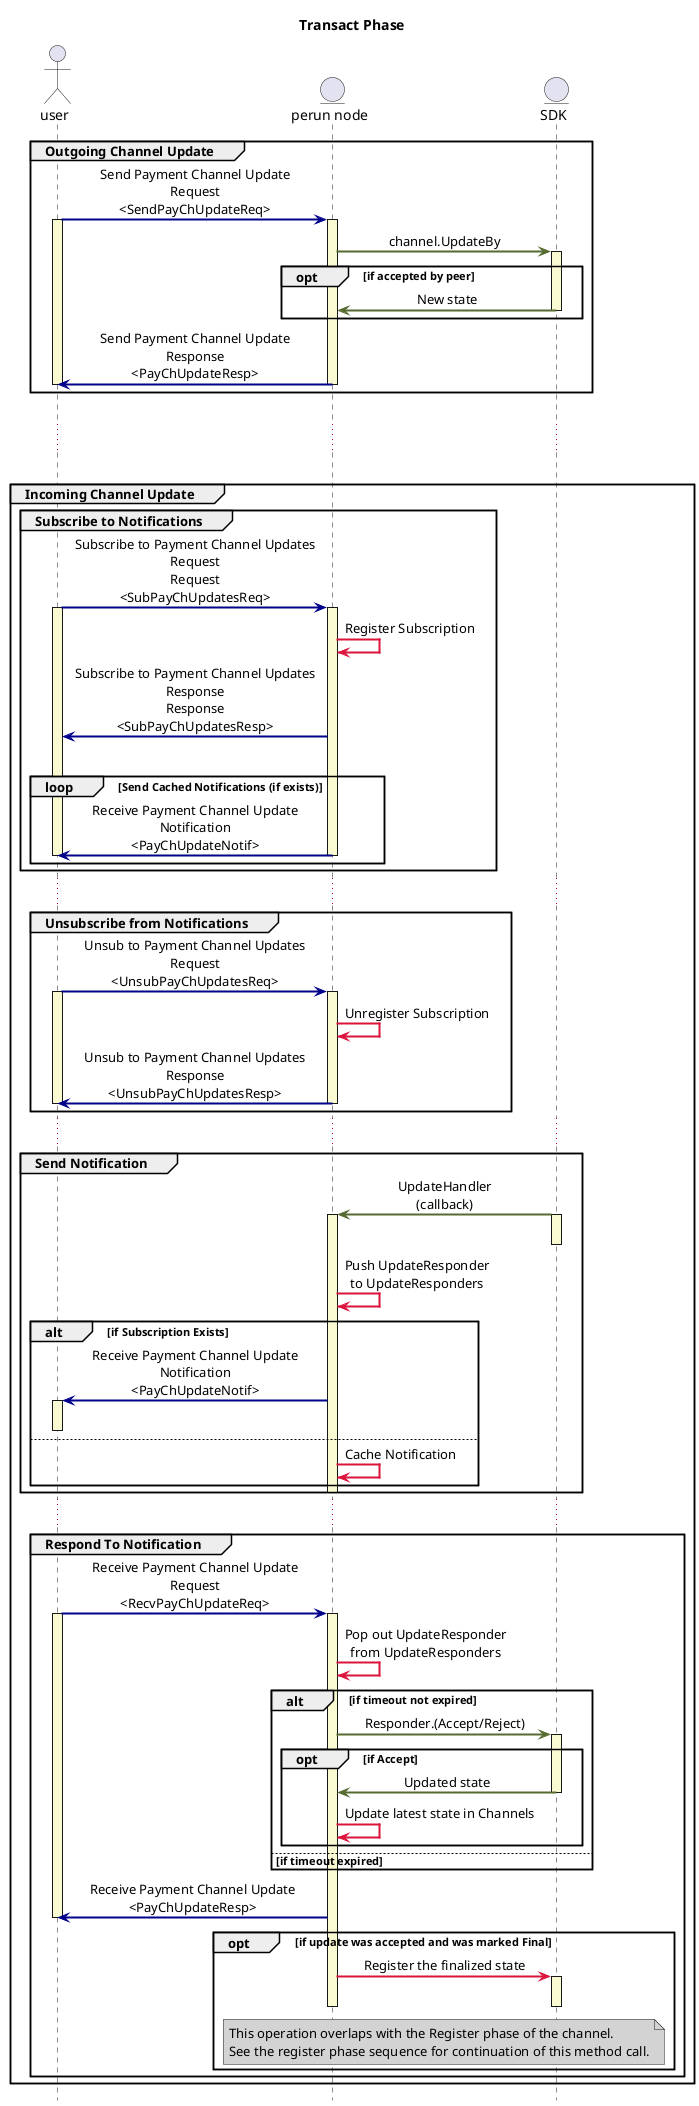 @startuml seq_2_transact
Title  Transact Phase

actor user
entity "perun node" as perun_node
entity SDK

skinparam sequence {
    messageAlign center
    ArrowThickness 2
    BoxBorderColor Sienna
    BoxBackgroundColor SeaShell
    GroupBodyBackgroundColor transparent
    NoteTextAlignment center
    DefaultTextAlignment center
}
hide footbox

group Outgoing Channel Update

user [#DarkBlue]-> perun_node: Send Payment Channel Update\nRequest\n<SendPayChUpdateReq>
activate user #LightGoldenRodYellow
activate perun_node #LightGoldenRodYellow
perun_node [#DarkOliveGreen]-> SDK: channel.UpdateBy
activate SDK #LightGoldenRodYellow
opt if accepted by peer
perun_node <-[#DarkOliveGreen] SDK: New state
deactivate SDK
'if
end
user <-[#DarkBlue] perun_node: Send Payment Channel Update\nResponse\n<PayChUpdateResp>
deactivate user
deactivate perun_node

'group
end

|||
...
|||

group Incoming Channel Update

group Subscribe to Notifications
user [#DarkBlue]-> perun_node: Subscribe to Payment Channel Updates\nRequest\nRequest\n<SubPayChUpdatesReq>
activate user #LightGoldenRodYellow
activate perun_node #LightGoldenRodYellow
perun_node [#Crimson]-> perun_node: Register Subscription
user <-[#DarkBlue] perun_node: Subscribe to Payment Channel Updates\nResponse\nResponse\n<SubPayChUpdatesResp>
|||
loop Send Cached Notifications (if exists)
user <-[#DarkBlue] perun_node: Receive Payment Channel Update\nNotification\n<PayChUpdateNotif>
deactivate user
deactivate perun_node

'if
end

'group
end

...

group Unsubscribe from Notifications

user [#DarkBlue]-> perun_node: Unsub to Payment Channel Updates\nRequest\n<UnsubPayChUpdatesReq>
activate user #LightGoldenRodYellow
activate perun_node #LightGoldenRodYellow
perun_node [#Crimson]-> perun_node: Unregister Subscription
user <-[#DarkBlue] perun_node: Unsub to Payment Channel Updates\nResponse\n<UnsubPayChUpdatesResp>
deactivate user
deactivate perun_node

'group
end

...

group Send Notification
perun_node <-[#DarkOliveGreen] SDK: UpdateHandler\n(callback)
activate SDK #LightGoldenRodYellow
deactivate SDK
activate perun_node #LightGoldenRodYellow
perun_node [#Crimson]-> perun_node: Push UpdateResponder\nto UpdateResponders
alt if Subscription Exists
user <-[#DarkBlue] perun_node: Receive Payment Channel Update\nNotification\n<PayChUpdateNotif>
activate user #LightGoldenRodYellow
deactivate user
else
perun_node [#Crimson]-> perun_node: Cache Notification
'if
end
deactivate perun_node

end
'group

...

group Respond To Notification

user [#DarkBlue]-> perun_node: Receive Payment Channel Update\nRequest\n<RecvPayChUpdateReq>
activate user #LightGoldenRodYellow
activate perun_node #LightGoldenRodYellow
perun_node [#Crimson]-> perun_node: Pop out UpdateResponder\nfrom UpdateResponders
alt if timeout not expired
perun_node [#DarkOliveGreen]-> SDK: Responder.(Accept/Reject)
activate SDK #LightGoldenRodYellow
opt if Accept
perun_node <-[#DarkOliveGreen] SDK: Updated state
deactivate SDK
perun_node [#Crimson]-> perun_node: Update latest state in Channels

'if
end
else if timeout expired
'alt
end
user <-[#DarkBlue] perun_node: Receive Payment Channel Update\n<PayChUpdateResp>
deactivate user

opt if update was accepted and was marked Final
perun_node [#Crimson]-> SDK: Register the finalized state
activate SDK #LightGoldenRodYellow
deactivate SDK
deactivate perun_node
note over perun_node, SDK #LightGray
This operation overlaps with the Register phase of the channel.
See the register phase sequence for continuation of this method call.
endnote
'opt
end

'group
end

'group
end

@enduml
